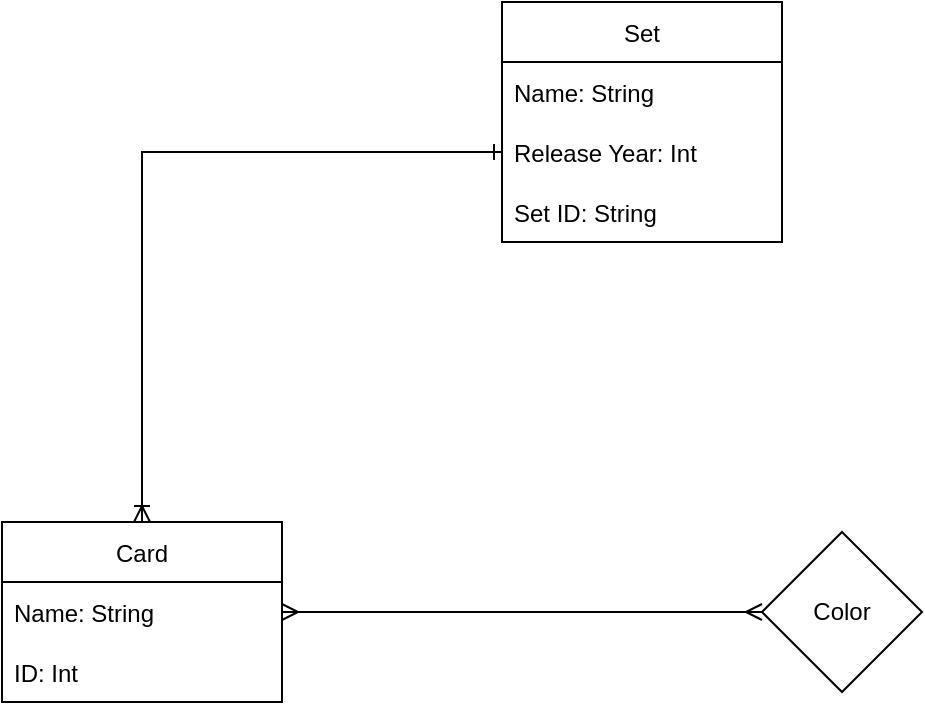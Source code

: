 <mxfile version="20.3.0" type="github">
  <diagram id="bQ3KlEbVh0rv5YejUaq9" name="Page-1">
    <mxGraphModel dx="1422" dy="780" grid="1" gridSize="10" guides="1" tooltips="1" connect="1" arrows="1" fold="1" page="1" pageScale="1" pageWidth="850" pageHeight="1100" math="0" shadow="0">
      <root>
        <mxCell id="0" />
        <mxCell id="1" parent="0" />
        <mxCell id="w6kLmaIJANDl91Gx-mwg-1" value="Set" style="swimlane;fontStyle=0;childLayout=stackLayout;horizontal=1;startSize=30;horizontalStack=0;resizeParent=1;resizeParentMax=0;resizeLast=0;collapsible=1;marginBottom=0;" vertex="1" parent="1">
          <mxGeometry x="350" y="100" width="140" height="120" as="geometry" />
        </mxCell>
        <mxCell id="w6kLmaIJANDl91Gx-mwg-2" value="Name: String   " style="text;strokeColor=none;fillColor=none;align=left;verticalAlign=middle;spacingLeft=4;spacingRight=4;overflow=hidden;points=[[0,0.5],[1,0.5]];portConstraint=eastwest;rotatable=0;" vertex="1" parent="w6kLmaIJANDl91Gx-mwg-1">
          <mxGeometry y="30" width="140" height="30" as="geometry" />
        </mxCell>
        <mxCell id="w6kLmaIJANDl91Gx-mwg-3" value="Release Year: Int" style="text;strokeColor=none;fillColor=none;align=left;verticalAlign=middle;spacingLeft=4;spacingRight=4;overflow=hidden;points=[[0,0.5],[1,0.5]];portConstraint=eastwest;rotatable=0;" vertex="1" parent="w6kLmaIJANDl91Gx-mwg-1">
          <mxGeometry y="60" width="140" height="30" as="geometry" />
        </mxCell>
        <mxCell id="w6kLmaIJANDl91Gx-mwg-4" value="Set ID: String" style="text;strokeColor=none;fillColor=none;align=left;verticalAlign=middle;spacingLeft=4;spacingRight=4;overflow=hidden;points=[[0,0.5],[1,0.5]];portConstraint=eastwest;rotatable=0;" vertex="1" parent="w6kLmaIJANDl91Gx-mwg-1">
          <mxGeometry y="90" width="140" height="30" as="geometry" />
        </mxCell>
        <mxCell id="w6kLmaIJANDl91Gx-mwg-16" style="edgeStyle=orthogonalEdgeStyle;rounded=0;orthogonalLoop=1;jettySize=auto;html=1;exitX=1;exitY=0.5;exitDx=0;exitDy=0;entryX=0;entryY=0.5;entryDx=0;entryDy=0;startArrow=ERmany;startFill=0;endArrow=ERmany;endFill=0;" edge="1" parent="1" source="w6kLmaIJANDl91Gx-mwg-6">
          <mxGeometry relative="1" as="geometry">
            <mxPoint x="480" y="405" as="targetPoint" />
          </mxGeometry>
        </mxCell>
        <mxCell id="w6kLmaIJANDl91Gx-mwg-6" value="Card" style="swimlane;fontStyle=0;childLayout=stackLayout;horizontal=1;startSize=30;horizontalStack=0;resizeParent=1;resizeParentMax=0;resizeLast=0;collapsible=1;marginBottom=0;" vertex="1" parent="1">
          <mxGeometry x="100" y="360" width="140" height="90" as="geometry" />
        </mxCell>
        <mxCell id="w6kLmaIJANDl91Gx-mwg-7" value="Name: String" style="text;strokeColor=none;fillColor=none;align=left;verticalAlign=middle;spacingLeft=4;spacingRight=4;overflow=hidden;points=[[0,0.5],[1,0.5]];portConstraint=eastwest;rotatable=0;" vertex="1" parent="w6kLmaIJANDl91Gx-mwg-6">
          <mxGeometry y="30" width="140" height="30" as="geometry" />
        </mxCell>
        <mxCell id="w6kLmaIJANDl91Gx-mwg-8" value="ID: Int" style="text;strokeColor=none;fillColor=none;align=left;verticalAlign=middle;spacingLeft=4;spacingRight=4;overflow=hidden;points=[[0,0.5],[1,0.5]];portConstraint=eastwest;rotatable=0;" vertex="1" parent="w6kLmaIJANDl91Gx-mwg-6">
          <mxGeometry y="60" width="140" height="30" as="geometry" />
        </mxCell>
        <mxCell id="w6kLmaIJANDl91Gx-mwg-11" style="edgeStyle=orthogonalEdgeStyle;rounded=0;orthogonalLoop=1;jettySize=auto;html=1;exitX=0;exitY=0.5;exitDx=0;exitDy=0;entryX=0.5;entryY=0;entryDx=0;entryDy=0;startArrow=ERone;startFill=0;endArrow=ERoneToMany;endFill=0;" edge="1" parent="1" source="w6kLmaIJANDl91Gx-mwg-3" target="w6kLmaIJANDl91Gx-mwg-6">
          <mxGeometry relative="1" as="geometry" />
        </mxCell>
        <mxCell id="w6kLmaIJANDl91Gx-mwg-17" value="Color" style="rhombus;whiteSpace=wrap;html=1;" vertex="1" parent="1">
          <mxGeometry x="480" y="365" width="80" height="80" as="geometry" />
        </mxCell>
      </root>
    </mxGraphModel>
  </diagram>
</mxfile>
